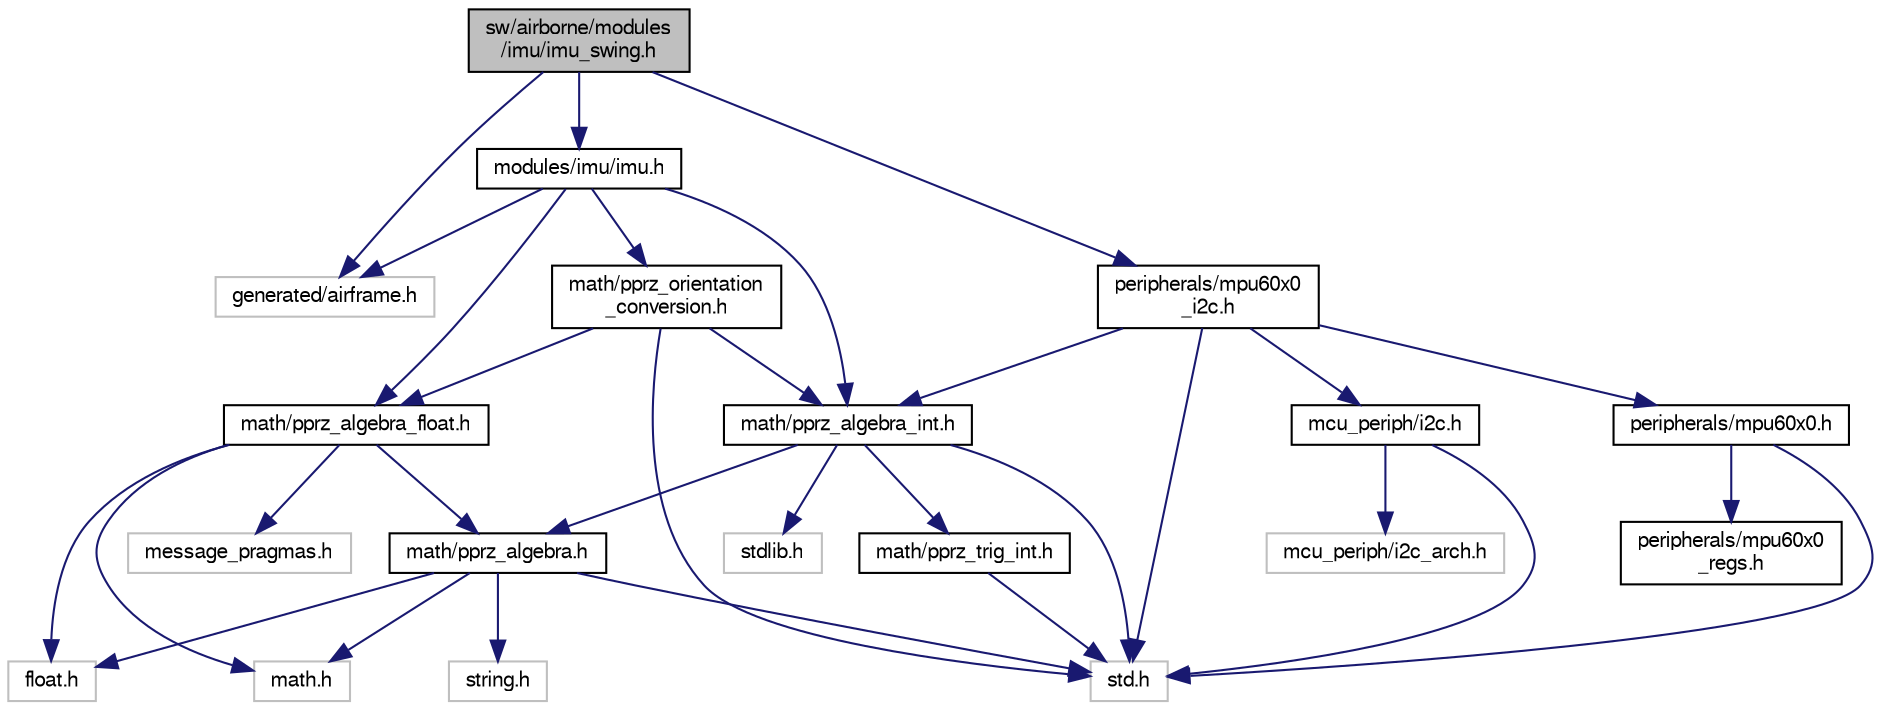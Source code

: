 digraph "sw/airborne/modules/imu/imu_swing.h"
{
  edge [fontname="FreeSans",fontsize="10",labelfontname="FreeSans",labelfontsize="10"];
  node [fontname="FreeSans",fontsize="10",shape=record];
  Node1 [label="sw/airborne/modules\l/imu/imu_swing.h",height=0.2,width=0.4,color="black", fillcolor="grey75", style="filled", fontcolor="black"];
  Node1 -> Node2 [color="midnightblue",fontsize="10",style="solid",fontname="FreeSans"];
  Node2 [label="generated/airframe.h",height=0.2,width=0.4,color="grey75", fillcolor="white", style="filled"];
  Node1 -> Node3 [color="midnightblue",fontsize="10",style="solid",fontname="FreeSans"];
  Node3 [label="modules/imu/imu.h",height=0.2,width=0.4,color="black", fillcolor="white", style="filled",URL="$imu_8h.html",tooltip="Inertial Measurement Unit interface. "];
  Node3 -> Node4 [color="midnightblue",fontsize="10",style="solid",fontname="FreeSans"];
  Node4 [label="math/pprz_algebra_int.h",height=0.2,width=0.4,color="black", fillcolor="white", style="filled",URL="$pprz__algebra__int_8h.html",tooltip="Paparazzi fixed point algebra. "];
  Node4 -> Node5 [color="midnightblue",fontsize="10",style="solid",fontname="FreeSans"];
  Node5 [label="std.h",height=0.2,width=0.4,color="grey75", fillcolor="white", style="filled"];
  Node4 -> Node6 [color="midnightblue",fontsize="10",style="solid",fontname="FreeSans"];
  Node6 [label="math/pprz_algebra.h",height=0.2,width=0.4,color="black", fillcolor="white", style="filled",URL="$pprz__algebra_8h.html",tooltip="Paparazzi generic algebra macros. "];
  Node6 -> Node7 [color="midnightblue",fontsize="10",style="solid",fontname="FreeSans"];
  Node7 [label="float.h",height=0.2,width=0.4,color="grey75", fillcolor="white", style="filled"];
  Node6 -> Node8 [color="midnightblue",fontsize="10",style="solid",fontname="FreeSans"];
  Node8 [label="string.h",height=0.2,width=0.4,color="grey75", fillcolor="white", style="filled"];
  Node6 -> Node5 [color="midnightblue",fontsize="10",style="solid",fontname="FreeSans"];
  Node6 -> Node9 [color="midnightblue",fontsize="10",style="solid",fontname="FreeSans"];
  Node9 [label="math.h",height=0.2,width=0.4,color="grey75", fillcolor="white", style="filled"];
  Node4 -> Node10 [color="midnightblue",fontsize="10",style="solid",fontname="FreeSans"];
  Node10 [label="math/pprz_trig_int.h",height=0.2,width=0.4,color="black", fillcolor="white", style="filled",URL="$pprz__trig__int_8h.html",tooltip="Paparazzi fixed point trig functions. "];
  Node10 -> Node5 [color="midnightblue",fontsize="10",style="solid",fontname="FreeSans"];
  Node4 -> Node11 [color="midnightblue",fontsize="10",style="solid",fontname="FreeSans"];
  Node11 [label="stdlib.h",height=0.2,width=0.4,color="grey75", fillcolor="white", style="filled"];
  Node3 -> Node12 [color="midnightblue",fontsize="10",style="solid",fontname="FreeSans"];
  Node12 [label="math/pprz_algebra_float.h",height=0.2,width=0.4,color="black", fillcolor="white", style="filled",URL="$pprz__algebra__float_8h.html",tooltip="Paparazzi floating point algebra. "];
  Node12 -> Node6 [color="midnightblue",fontsize="10",style="solid",fontname="FreeSans"];
  Node12 -> Node13 [color="midnightblue",fontsize="10",style="solid",fontname="FreeSans"];
  Node13 [label="message_pragmas.h",height=0.2,width=0.4,color="grey75", fillcolor="white", style="filled"];
  Node12 -> Node9 [color="midnightblue",fontsize="10",style="solid",fontname="FreeSans"];
  Node12 -> Node7 [color="midnightblue",fontsize="10",style="solid",fontname="FreeSans"];
  Node3 -> Node14 [color="midnightblue",fontsize="10",style="solid",fontname="FreeSans"];
  Node14 [label="math/pprz_orientation\l_conversion.h",height=0.2,width=0.4,color="black", fillcolor="white", style="filled",URL="$pprz__orientation__conversion_8h.html",tooltip="Generic orientation representation and conversions. "];
  Node14 -> Node4 [color="midnightblue",fontsize="10",style="solid",fontname="FreeSans"];
  Node14 -> Node12 [color="midnightblue",fontsize="10",style="solid",fontname="FreeSans"];
  Node14 -> Node5 [color="midnightblue",fontsize="10",style="solid",fontname="FreeSans"];
  Node3 -> Node2 [color="midnightblue",fontsize="10",style="solid",fontname="FreeSans"];
  Node1 -> Node15 [color="midnightblue",fontsize="10",style="solid",fontname="FreeSans"];
  Node15 [label="peripherals/mpu60x0\l_i2c.h",height=0.2,width=0.4,color="black", fillcolor="white", style="filled",URL="$mpu60x0__i2c_8h.html",tooltip="Driver for the MPU-60X0 using I2C. "];
  Node15 -> Node5 [color="midnightblue",fontsize="10",style="solid",fontname="FreeSans"];
  Node15 -> Node4 [color="midnightblue",fontsize="10",style="solid",fontname="FreeSans"];
  Node15 -> Node16 [color="midnightblue",fontsize="10",style="solid",fontname="FreeSans"];
  Node16 [label="mcu_periph/i2c.h",height=0.2,width=0.4,color="black", fillcolor="white", style="filled",URL="$i2c_8h.html",tooltip="Architecture independent I2C (Inter-Integrated Circuit Bus) API. "];
  Node16 -> Node5 [color="midnightblue",fontsize="10",style="solid",fontname="FreeSans"];
  Node16 -> Node17 [color="midnightblue",fontsize="10",style="solid",fontname="FreeSans"];
  Node17 [label="mcu_periph/i2c_arch.h",height=0.2,width=0.4,color="grey75", fillcolor="white", style="filled"];
  Node15 -> Node18 [color="midnightblue",fontsize="10",style="solid",fontname="FreeSans"];
  Node18 [label="peripherals/mpu60x0.h",height=0.2,width=0.4,color="black", fillcolor="white", style="filled",URL="$mpu60x0_8h.html",tooltip="MPU-60X0 driver common interface (I2C and SPI). "];
  Node18 -> Node5 [color="midnightblue",fontsize="10",style="solid",fontname="FreeSans"];
  Node18 -> Node19 [color="midnightblue",fontsize="10",style="solid",fontname="FreeSans"];
  Node19 [label="peripherals/mpu60x0\l_regs.h",height=0.2,width=0.4,color="black", fillcolor="white", style="filled",URL="$mpu60x0__regs_8h.html",tooltip="Register and address definitions for MPU-6000 and MPU-6050. "];
}
